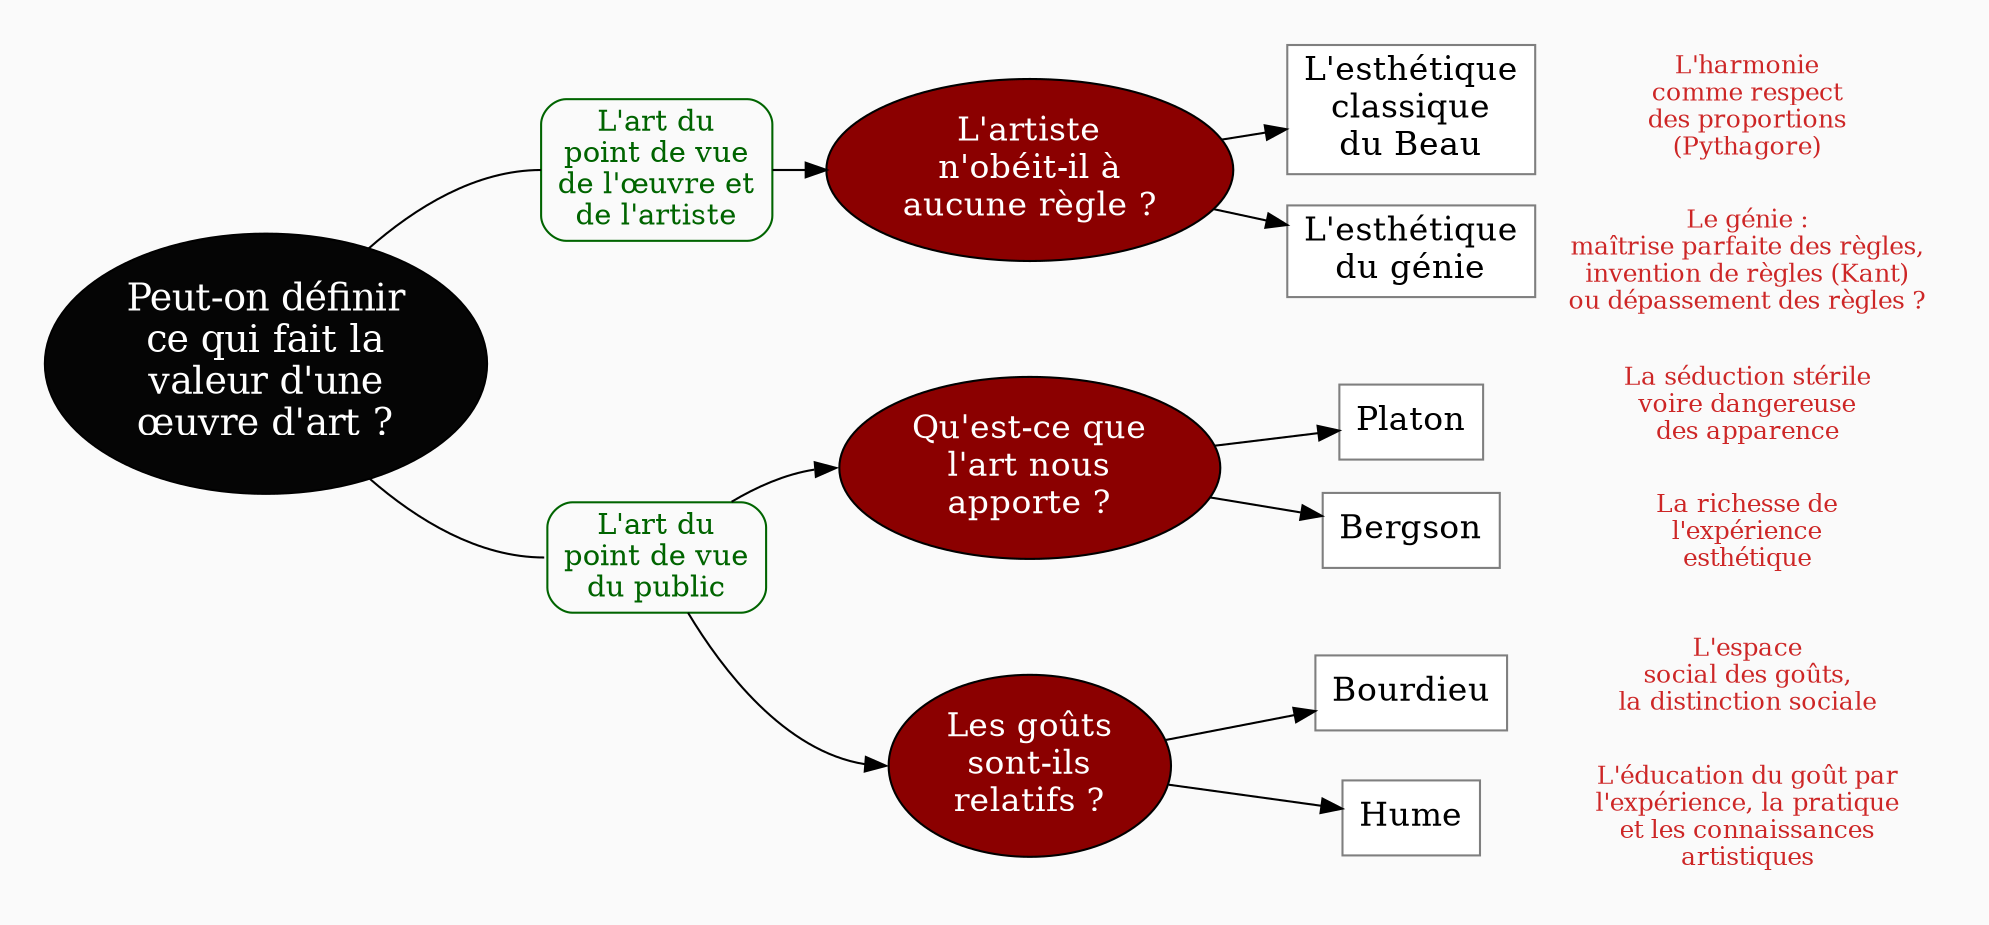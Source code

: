 digraph G {
// Template : diagram
// Usage : 
rankdir=LR
splines=true
//splines=curved
bgcolor=grey98
pad=0.3
style=filled
edge[minlen=3]
node[style=filled, fontcolor=white]
ranksep=0.1
nodesep=0.2

// NIVEAU 1
node[fillcolor=grey2, fontsize=18]
a1[label="Peut-on définir
ce qui fait la
valeur d'une
œuvre d'art ?"]

// NIVEAU 2
node[fontsize=14, shape=rect, fillcolor=grey98, fontcolor=darkgreen, color=darkgreen, style="filled, rounded"]
a1->p1[headport=w, arrowhead=none]
a1->p2[headport=w, arrowhead=none]


p1[label="L'art du
point de vue
de l'œuvre et
de l'artiste"]
p2[label="L'art du
point de vue
du public"]

{rank=same;p1->p2[style=invis, minlen=9]}

node[fontcolor=black, fontsize=16]
// NIVEAU 3 (sans intermédiaire)
node [shape=box, fillcolor=white, color=grey50]
// c1[label=""]



// INTERMÉDIAIRE AVANT NIVEAU 3
node[fillcolor=red4, shape=oval, fontcolor=white, color=black, style="filled"]
// [arrowhead=none]
// bc1[label=""]
p1->b1[headport=w]
p2->b2[headport=w]
p2->b3[headport=w]
b1[label="L'artiste
n'obéit-il à
aucune règle ?"]    
b2[label="Qu'est-ce que
l'art nous
apporte ?"]
b3[label="Les goûts
sont-ils
relatifs ?"]




{rank=same;b1->b2->b3[style=invis, minlen=4]}

// NIVEAU 3 (avec intermédiaire)
node[fillcolor=white, shape=box, color=grey50, fontcolor=black]
// c1[label=""]
b1->{c1,c2}
c1[label="L'esthétique
classique
du Beau"]
c2[label="L'esthétique
du génie"]

b2->{c3,c4}
c3[label="Platon"]
c4[label="Bergson"]

b3->{c5,c6}
c5[label="Bourdieu"]
c6[label="Hume"]


{rank=same;c2->c3[style=invis, minlen=3]}
{rank=same;c4->c5[style=invis, minlen=3]}

// NIVEAU 4
node[style="filled,rounded", fillcolor=white, shape=box, color=grey50]
// d1[label=""]


// ÉTIQUETTES EN ROUGE
node[shape=plaintext, fontcolor=firebrick3, fillcolor=grey98, fontsize=12]
// e1[label=< <B>= Titre</B><BR /><BR />Contenu<BR /> >]
// e1[label=""]
// ->e1[minlen=1, style=invis]

e1[label="L'harmonie
comme respect
des proportions
(Pythagore)"]
e2[label="Le génie :
maîtrise parfaite des règles,
invention de règles (Kant)
ou dépassement des règles ?"]
e3[label="La séduction stérile
voire dangereuse
des apparence"]
e4[label="La richesse de
l'expérience
esthétique"]
e5[label="L'espace
social des goûts,
la distinction sociale"]
e6[label="L'éducation du goût par
l'expérience, la pratique
et les connaissances
artistiques"]

c1->e1[minlen=1, style=invis]
c2->e2[minlen=1, style=invis]
c3->e3[minlen=1, style=invis]
c4->e4[minlen=1, style=invis]
c5->e5[minlen=1, style=invis]
c6->e6[minlen=1, style=invis]


// REMARQUES EN BLEU
node[color=blue, shape=box, margin=0.07, fontcolor=black, fontsize=12, style="dashed", penwidth=0.6]
edge[color=blue, arrowhead="none", xlabel="", style="dashed", penwidth=0.6]
// r1[label=""]
// {rank=same;->r1}
// {rank=same;r1->[dir=back]}

}
